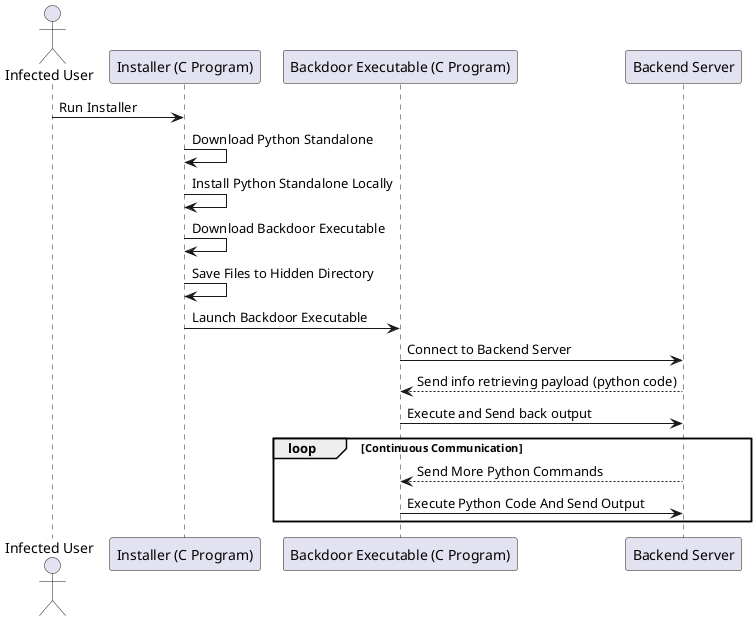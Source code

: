 @startuml
actor "Infected User" as U

participant "Installer (C Program)" as Installer
participant "Backdoor Executable (C Program)" as Backdoor
participant "Backend Server" as Backend

U -> Installer: Run Installer
Installer -> Installer: Download Python Standalone
Installer -> Installer: Install Python Standalone Locally
Installer -> Installer: Download Backdoor Executable
Installer -> Installer: Save Files to Hidden Directory
Installer -> Backdoor: Launch Backdoor Executable

Backdoor -> Backend: Connect to Backend Server
Backend --> Backdoor: Send info retrieving payload (python code)
Backdoor -> Backend: Execute and Send back output

loop Continuous Communication
    Backend --> Backdoor: Send More Python Commands
    Backdoor -> Backend: Execute Python Code And Send Output
end

@enduml
